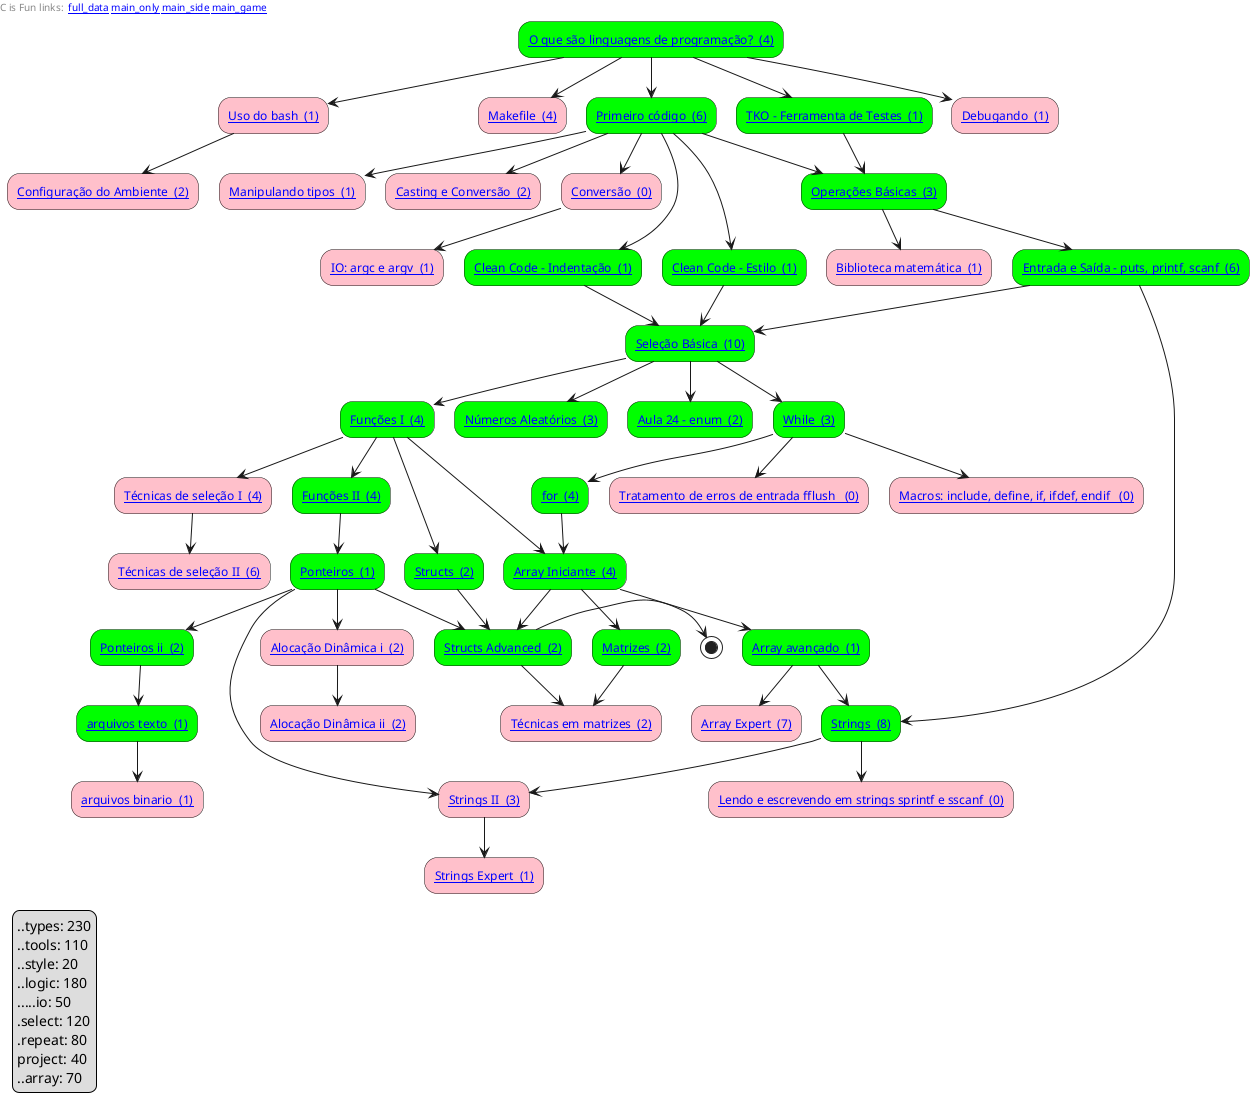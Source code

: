 @startuml main_side
skinparam defaultFontName Hasklig
skinparam defaulttextalignment left
header
C is Fun links:  [[https://raw.githubusercontent.com/senapk/c_is_fun/main/graph/full_data.svg full_data]] [[https://raw.githubusercontent.com/senapk/c_is_fun/main/graph/main_only.svg main_only]] [[https://raw.githubusercontent.com/senapk/c_is_fun/main/graph/main_side.svg main_side]] [[https://raw.githubusercontent.com/senapk/c_is_fun/main/graph/main_game.svg main_game]]
end header
"[[https://github.com/senapk/c_is_fun/blob/main/graph/Readme.md#o-que-são-linguagens-de-programação-types20 O que são linguagens de programação?  (4)]]" #lime --> "[[https://github.com/senapk/c_is_fun/blob/main/graph/Readme.md#uso-do-bash-tools20 Uso do bash  (1)]]" #pink
"[[https://github.com/senapk/c_is_fun/blob/main/graph/Readme.md#uso-do-bash-tools20 Uso do bash  (1)]]" #pink --> "[[https://github.com/senapk/c_is_fun/blob/main/graph/Readme.md#configuração-do-ambiente-tools30 Configuração do Ambiente  (2)]]" #pink
"[[https://github.com/senapk/c_is_fun/blob/main/graph/Readme.md#o-que-são-linguagens-de-programação-types20 O que são linguagens de programação?  (4)]]" #lime --> "[[https://github.com/senapk/c_is_fun/blob/main/graph/Readme.md#makefile-tools30 Makefile  (4)]]" #pink
"[[https://github.com/senapk/c_is_fun/blob/main/graph/Readme.md#o-que-são-linguagens-de-programação-types20 O que são linguagens de programação?  (4)]]" #lime --> "[[https://github.com/senapk/c_is_fun/blob/main/graph/Readme.md#primeiro-código-types30 Primeiro código  (6)]]" #lime
"[[https://github.com/senapk/c_is_fun/blob/main/graph/Readme.md#entrada-e-saída---puts-printf-scanf-io10 Entrada e Saída - puts, printf, scanf  (6)]]" #lime --> "[[https://github.com/senapk/c_is_fun/blob/main/graph/Readme.md#strings-types10-select10 Strings  (8)]]" #lime
"[[https://github.com/senapk/c_is_fun/blob/main/graph/Readme.md#primeiro-código-types30 Primeiro código  (6)]]" #lime --> "[[https://github.com/senapk/c_is_fun/blob/main/graph/Readme.md#clean-code---estilo-style10 Clean Code - Estilo  (1)]]" #lime
"[[https://github.com/senapk/c_is_fun/blob/main/graph/Readme.md#primeiro-código-types30 Primeiro código  (6)]]" #lime --> "[[https://github.com/senapk/c_is_fun/blob/main/graph/Readme.md#clean-code---indentação-style10 Clean Code - Indentação  (1)]]" #lime
"[[https://github.com/senapk/c_is_fun/blob/main/graph/Readme.md#primeiro-código-types30 Primeiro código  (6)]]" #lime --> "[[https://github.com/senapk/c_is_fun/blob/main/graph/Readme.md#manipulando-tipos-types10 Manipulando tipos  (1)]]" #pink
"[[https://github.com/senapk/c_is_fun/blob/main/graph/Readme.md#primeiro-código-types30 Primeiro código  (6)]]" #lime --> "[[https://github.com/senapk/c_is_fun/blob/main/graph/Readme.md#casting-e-conversão-types10 Casting e Conversão  (2)]]" #pink
"[[https://github.com/senapk/c_is_fun/blob/main/graph/Readme.md#primeiro-código-types30 Primeiro código  (6)]]" #lime --> "[[https://github.com/senapk/c_is_fun/blob/main/graph/Readme.md#conversão-types10 Conversão  (0)]]" #pink
"[[https://github.com/senapk/c_is_fun/blob/main/graph/Readme.md#primeiro-código-types30 Primeiro código  (6)]]" #lime --> "[[https://github.com/senapk/c_is_fun/blob/main/graph/Readme.md#operações-básicas-logic10 Operações Básicas  (3)]]" #lime
"[[https://github.com/senapk/c_is_fun/blob/main/graph/Readme.md#tko---ferramenta-de-testes-tools10 TKO - Ferramenta de Testes  (1)]]" #lime --> "[[https://github.com/senapk/c_is_fun/blob/main/graph/Readme.md#operações-básicas-logic10 Operações Básicas  (3)]]" #lime
"[[https://github.com/senapk/c_is_fun/blob/main/graph/Readme.md#operações-básicas-logic10 Operações Básicas  (3)]]" #lime --> "[[https://github.com/senapk/c_is_fun/blob/main/graph/Readme.md#biblioteca-matemática-logic10 Biblioteca matemática  (1)]]" #pink
"[[https://github.com/senapk/c_is_fun/blob/main/graph/Readme.md#operações-básicas-logic10 Operações Básicas  (3)]]" #lime --> "[[https://github.com/senapk/c_is_fun/blob/main/graph/Readme.md#entrada-e-saída---puts-printf-scanf-io10 Entrada e Saída - puts, printf, scanf  (6)]]" #lime
"[[https://github.com/senapk/c_is_fun/blob/main/graph/Readme.md#strings-types10-select10 Strings  (8)]]" #lime --> "[[https://github.com/senapk/c_is_fun/blob/main/graph/Readme.md#lendo-e-escrevendo-em-strings-sprintf-e-sscanf-io10 Lendo e escrevendo em strings sprintf e sscanf  (0)]]" #pink
"[[https://github.com/senapk/c_is_fun/blob/main/graph/Readme.md#while-repeat10 While  (3)]]" #lime --> "[[https://github.com/senapk/c_is_fun/blob/main/graph/Readme.md#tratamento-de-erros-de-entrada-fflush--io10 Tratamento de erros de entrada fflush   (0)]]" #pink
"[[https://github.com/senapk/c_is_fun/blob/main/graph/Readme.md#while-repeat10 While  (3)]]" #lime --> "[[https://github.com/senapk/c_is_fun/blob/main/graph/Readme.md#macros-include-define-if-ifdef-endif--io10 Macros: include, define, if, ifdef, endif   (0)]]" #pink
"[[https://github.com/senapk/c_is_fun/blob/main/graph/Readme.md#o-que-são-linguagens-de-programação-types20 O que são linguagens de programação?  (4)]]" #lime --> "[[https://github.com/senapk/c_is_fun/blob/main/graph/Readme.md#tko---ferramenta-de-testes-tools10 TKO - Ferramenta de Testes  (1)]]" #lime
"[[https://github.com/senapk/c_is_fun/blob/main/graph/Readme.md#entrada-e-saída---puts-printf-scanf-io10 Entrada e Saída - puts, printf, scanf  (6)]]" #lime --> "[[https://github.com/senapk/c_is_fun/blob/main/graph/Readme.md#seleção-básica-select10 Seleção Básica  (10)]]" #lime
"[[https://github.com/senapk/c_is_fun/blob/main/graph/Readme.md#clean-code---estilo-style10 Clean Code - Estilo  (1)]]" #lime --> "[[https://github.com/senapk/c_is_fun/blob/main/graph/Readme.md#seleção-básica-select10 Seleção Básica  (10)]]" #lime
"[[https://github.com/senapk/c_is_fun/blob/main/graph/Readme.md#clean-code---indentação-style10 Clean Code - Indentação  (1)]]" #lime --> "[[https://github.com/senapk/c_is_fun/blob/main/graph/Readme.md#seleção-básica-select10 Seleção Básica  (10)]]" #lime
"[[https://github.com/senapk/c_is_fun/blob/main/graph/Readme.md#o-que-são-linguagens-de-programação-types20 O que são linguagens de programação?  (4)]]" #lime --> "[[https://github.com/senapk/c_is_fun/blob/main/graph/Readme.md#debugando-tools10 Debugando  (1)]]" #pink
"[[https://github.com/senapk/c_is_fun/blob/main/graph/Readme.md#funções-i-types10 Funções I  (4)]]" #lime --> "[[https://github.com/senapk/c_is_fun/blob/main/graph/Readme.md#técnicas-de-seleção-i-select10-logic10 Técnicas de seleção I  (4)]]" #pink
"[[https://github.com/senapk/c_is_fun/blob/main/graph/Readme.md#técnicas-de-seleção-i-select10-logic10 Técnicas de seleção I  (4)]]" #pink --> "[[https://github.com/senapk/c_is_fun/blob/main/graph/Readme.md#técnicas-de-seleção-ii-select10-logic10 Técnicas de seleção II  (6)]]" #pink
"[[https://github.com/senapk/c_is_fun/blob/main/graph/Readme.md#seleção-básica-select10 Seleção Básica  (10)]]" #lime --> "[[https://github.com/senapk/c_is_fun/blob/main/graph/Readme.md#funções-i-types10 Funções I  (4)]]" #lime
"[[https://github.com/senapk/c_is_fun/blob/main/graph/Readme.md#funções-i-types10 Funções I  (4)]]" #lime --> "[[https://github.com/senapk/c_is_fun/blob/main/graph/Readme.md#funções-ii-logic10 Funções II  (4)]]" #lime
"[[https://github.com/senapk/c_is_fun/blob/main/graph/Readme.md#seleção-básica-select10 Seleção Básica  (10)]]" #lime --> "[[https://github.com/senapk/c_is_fun/blob/main/graph/Readme.md#while-repeat10 While  (3)]]" #lime
"[[https://github.com/senapk/c_is_fun/blob/main/graph/Readme.md#while-repeat10 While  (3)]]" #lime --> "[[https://github.com/senapk/c_is_fun/blob/main/graph/Readme.md#for-repeat10 for  (4)]]" #lime
"[[https://github.com/senapk/c_is_fun/blob/main/graph/Readme.md#seleção-básica-select10 Seleção Básica  (10)]]" #lime --> "[[https://github.com/senapk/c_is_fun/blob/main/graph/Readme.md#números-aleatórios-tools10 Números Aleatórios  (3)]]" #lime
"[[https://github.com/senapk/c_is_fun/blob/main/graph/Readme.md#conversão-types10 Conversão  (0)]]" #pink --> "[[https://github.com/senapk/c_is_fun/blob/main/graph/Readme.md#io-argc-e-argv-io10 IO: argc e argv  (1)]]" #pink
"[[https://github.com/senapk/c_is_fun/blob/main/graph/Readme.md#for-repeat10 for  (4)]]" #lime --> "[[https://github.com/senapk/c_is_fun/blob/main/graph/Readme.md#array-iniciante-types10 Array Iniciante  (4)]]" #lime
"[[https://github.com/senapk/c_is_fun/blob/main/graph/Readme.md#funções-i-types10 Funções I  (4)]]" #lime --> "[[https://github.com/senapk/c_is_fun/blob/main/graph/Readme.md#array-iniciante-types10 Array Iniciante  (4)]]" #lime
"[[https://github.com/senapk/c_is_fun/blob/main/graph/Readme.md#array-iniciante-types10 Array Iniciante  (4)]]" #lime --> "[[https://github.com/senapk/c_is_fun/blob/main/graph/Readme.md#array-avançado-logic10-select10-repeat10 Array avançado  (1)]]" #lime
"[[https://github.com/senapk/c_is_fun/blob/main/graph/Readme.md#array-avançado-logic10-select10-repeat10 Array avançado  (1)]]" #lime --> "[[https://github.com/senapk/c_is_fun/blob/main/graph/Readme.md#array-expert-logic10-select10-repeat10 Array Expert  (7)]]" #pink
"[[https://github.com/senapk/c_is_fun/blob/main/graph/Readme.md#array-avançado-logic10-select10-repeat10 Array avançado  (1)]]" #lime --> "[[https://github.com/senapk/c_is_fun/blob/main/graph/Readme.md#strings-types10-select10 Strings  (8)]]" #lime
"[[https://github.com/senapk/c_is_fun/blob/main/graph/Readme.md#strings-types10-select10 Strings  (8)]]" #lime --> "[[https://github.com/senapk/c_is_fun/blob/main/graph/Readme.md#strings-ii-select10 Strings II  (3)]]" #pink
"[[https://github.com/senapk/c_is_fun/blob/main/graph/Readme.md#ponteiros-types10 Ponteiros  (1)]]" #lime --> "[[https://github.com/senapk/c_is_fun/blob/main/graph/Readme.md#strings-ii-select10 Strings II  (3)]]" #pink
"[[https://github.com/senapk/c_is_fun/blob/main/graph/Readme.md#strings-ii-select10 Strings II  (3)]]" #pink --> "[[https://github.com/senapk/c_is_fun/blob/main/graph/Readme.md#strings-expert-select10-repeat10-logic10 Strings Expert  (1)]]" #pink
"[[https://github.com/senapk/c_is_fun/blob/main/graph/Readme.md#funções-ii-logic10 Funções II  (4)]]" #lime --> "[[https://github.com/senapk/c_is_fun/blob/main/graph/Readme.md#ponteiros-types10 Ponteiros  (1)]]" #lime
"[[https://github.com/senapk/c_is_fun/blob/main/graph/Readme.md#funções-i-types10 Funções I  (4)]]" #lime --> "[[https://github.com/senapk/c_is_fun/blob/main/graph/Readme.md#structs-types10 Structs  (2)]]" #lime
"[[https://github.com/senapk/c_is_fun/blob/main/graph/Readme.md#array-iniciante-types10 Array Iniciante  (4)]]" #lime --> "[[https://github.com/senapk/c_is_fun/blob/main/graph/Readme.md#matrizes-types20-array30 Matrizes  (2)]]" #lime
"[[https://github.com/senapk/c_is_fun/blob/main/graph/Readme.md#matrizes-types20-array30 Matrizes  (2)]]" #lime --> "[[https://github.com/senapk/c_is_fun/blob/main/graph/Readme.md#técnicas-em-matrizes-select20-logic20-repeat20-array30 Técnicas em matrizes  (2)]]" #pink
"[[https://github.com/senapk/c_is_fun/blob/main/graph/Readme.md#structs-advanced-select20-logic30-repeat10-array10 Structs Advanced  (2)]]" #lime --> "[[https://github.com/senapk/c_is_fun/blob/main/graph/Readme.md#técnicas-em-matrizes-select20-logic20-repeat20-array30 Técnicas em matrizes  (2)]]" #pink
"[[https://github.com/senapk/c_is_fun/blob/main/graph/Readme.md#seleção-básica-select10 Seleção Básica  (10)]]" #lime --> "[[https://github.com/senapk/c_is_fun/blob/main/graph/Readme.md#aula-24---enum-types10 Aula 24 - enum  (2)]]" #lime
"[[https://github.com/senapk/c_is_fun/blob/main/graph/Readme.md#ponteiros-types10 Ponteiros  (1)]]" #lime --> "[[https://github.com/senapk/c_is_fun/blob/main/graph/Readme.md#ponteiros-ii-types10-logic10 Ponteiros ii  (2)]]" #lime
"[[https://github.com/senapk/c_is_fun/blob/main/graph/Readme.md#ponteiros-types10 Ponteiros  (1)]]" #lime --> "[[https://github.com/senapk/c_is_fun/blob/main/graph/Readme.md#alocação-dinâmica-i-types10-logic10 Alocação Dinâmica i  (2)]]" #pink
"[[https://github.com/senapk/c_is_fun/blob/main/graph/Readme.md#alocação-dinâmica-i-types10-logic10 Alocação Dinâmica i  (2)]]" #pink --> "[[https://github.com/senapk/c_is_fun/blob/main/graph/Readme.md#alocação-dinâmica-ii-types10-logic10 Alocação Dinâmica ii  (2)]]" #pink
"[[https://github.com/senapk/c_is_fun/blob/main/graph/Readme.md#ponteiros-ii-types10-logic10 Ponteiros ii  (2)]]" #lime --> "[[https://github.com/senapk/c_is_fun/blob/main/graph/Readme.md#arquivos-texto-types10-logic10 arquivos texto  (1)]]" #lime
"[[https://github.com/senapk/c_is_fun/blob/main/graph/Readme.md#arquivos-texto-types10-logic10 arquivos texto  (1)]]" #lime --> "[[https://github.com/senapk/c_is_fun/blob/main/graph/Readme.md#arquivos-binario-types10-logic10 arquivos binario  (1)]]" #pink
"[[https://github.com/senapk/c_is_fun/blob/main/graph/Readme.md#ponteiros-types10 Ponteiros  (1)]]" #lime --> "[[https://github.com/senapk/c_is_fun/blob/main/graph/Readme.md#structs-advanced-select20-logic30-repeat10-array10 Structs Advanced  (2)]]" #lime
"[[https://github.com/senapk/c_is_fun/blob/main/graph/Readme.md#array-iniciante-types10 Array Iniciante  (4)]]" #lime --> "[[https://github.com/senapk/c_is_fun/blob/main/graph/Readme.md#structs-advanced-select20-logic30-repeat10-array10 Structs Advanced  (2)]]" #lime
"[[https://github.com/senapk/c_is_fun/blob/main/graph/Readme.md#structs-types10 Structs  (2)]]" #lime --> "[[https://github.com/senapk/c_is_fun/blob/main/graph/Readme.md#structs-advanced-select20-logic30-repeat10-array10 Structs Advanced  (2)]]" #lime
"[[https://github.com/senapk/c_is_fun/blob/main/graph/Readme.md#structs-advanced-select20-logic30-repeat10-array10 Structs Advanced  (2)]]" #lime -> (*)
legend bottom left
  ..types: 230
  ..tools: 110
  ..style: 20
  ..logic: 180
  .....io: 50
  .select: 120
  .repeat: 80
  project: 40
  ..array: 70
end legend
@enduml